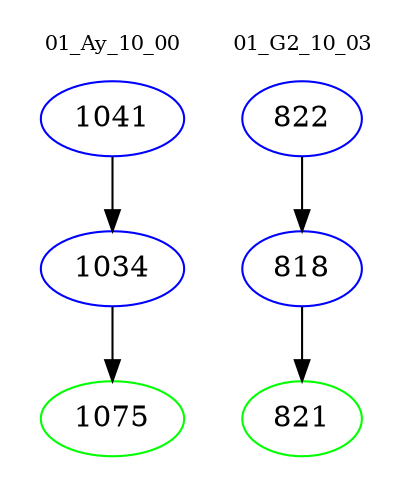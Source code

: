 digraph{
subgraph cluster_0 {
color = white
label = "01_Ay_10_00";
fontsize=10;
T0_1041 [label="1041", color="blue"]
T0_1041 -> T0_1034 [color="black"]
T0_1034 [label="1034", color="blue"]
T0_1034 -> T0_1075 [color="black"]
T0_1075 [label="1075", color="green"]
}
subgraph cluster_1 {
color = white
label = "01_G2_10_03";
fontsize=10;
T1_822 [label="822", color="blue"]
T1_822 -> T1_818 [color="black"]
T1_818 [label="818", color="blue"]
T1_818 -> T1_821 [color="black"]
T1_821 [label="821", color="green"]
}
}
